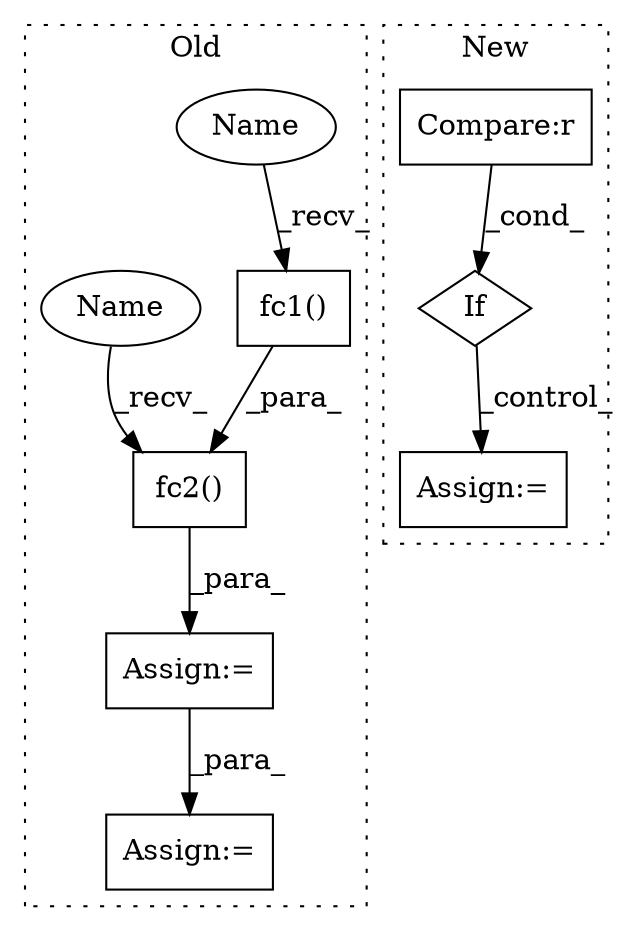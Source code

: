 digraph G {
subgraph cluster0 {
1 [label="fc2()" a="75" s="3213,3223" l="9,1" shape="box"];
3 [label="fc1()" a="75" s="3154,3164" l="9,1" shape="box"];
6 [label="Assign:=" a="68" s="3190" l="3" shape="box"];
7 [label="Assign:=" a="68" s="3249" l="3" shape="box"];
8 [label="Name" a="87" s="3154" l="4" shape="ellipse"];
9 [label="Name" a="87" s="3213" l="4" shape="ellipse"];
label = "Old";
style="dotted";
}
subgraph cluster1 {
2 [label="If" a="96" s="4112" l="3" shape="diamond"];
4 [label="Compare:r" a="40" s="4115" l="40" shape="box"];
5 [label="Assign:=" a="68" s="4170" l="3" shape="box"];
label = "New";
style="dotted";
}
1 -> 6 [label="_para_"];
2 -> 5 [label="_control_"];
3 -> 1 [label="_para_"];
4 -> 2 [label="_cond_"];
6 -> 7 [label="_para_"];
8 -> 3 [label="_recv_"];
9 -> 1 [label="_recv_"];
}